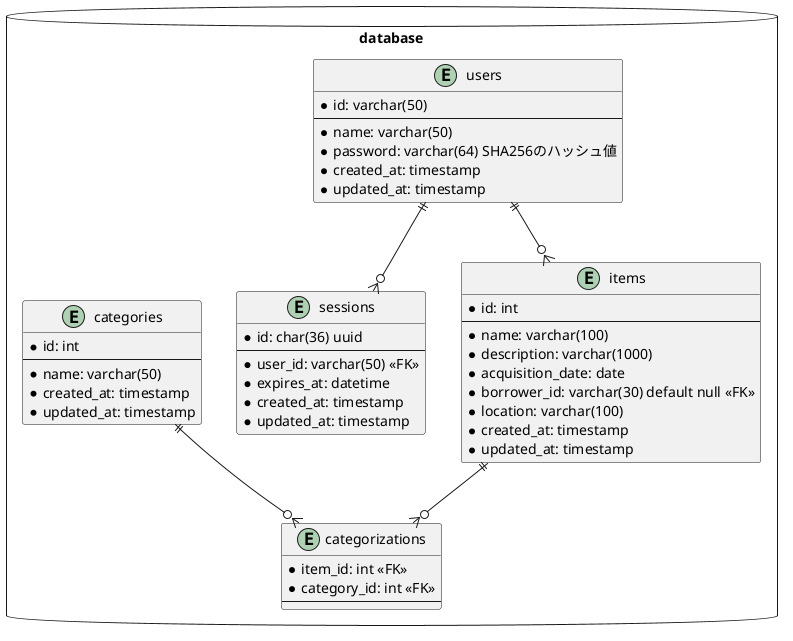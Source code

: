 @startuml タスク管理アプリ

package database <<Database>> {
    entity "users" as users {
        * id: varchar(50)
        --
        * name: varchar(50)
        * password: varchar(64) SHA256のハッシュ値
        * created_at: timestamp
        * updated_at: timestamp
    }

    entity "sessions" as sessions{
        * id: char(36) uuid
        --
        * user_id: varchar(50) <<FK>>
        * expires_at: datetime
        * created_at: timestamp
        * updated_at: timestamp
    }

    entity "categories" as categories {
        * id: int
        --
        * name: varchar(50)
        * created_at: timestamp
        * updated_at: timestamp
    }

    entity "items" as items {
        * id: int
        --
        * name: varchar(100)
        * description: varchar(1000)
        * acquisition_date: date
        * borrower_id: varchar(30) default null <<FK>>
        * location: varchar(100)
        * created_at: timestamp
        * updated_at: timestamp
    }

    entity "categorizations" as categorizations {
        * item_id: int <<FK>>
        * category_id: int <<FK>>
        --
    }
}

' relationships
users ||--o{ sessions
categories ||--o{ categorizations
items ||--o{ categorizations
users ||--o{ items

@enduml